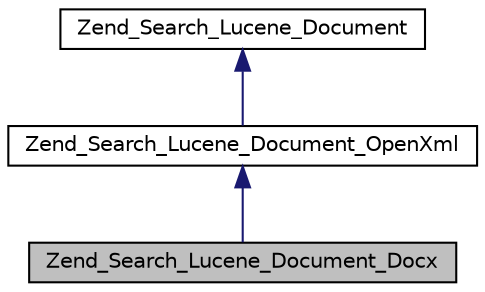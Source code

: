 digraph G
{
  edge [fontname="Helvetica",fontsize="10",labelfontname="Helvetica",labelfontsize="10"];
  node [fontname="Helvetica",fontsize="10",shape=record];
  Node1 [label="Zend_Search_Lucene_Document_Docx",height=0.2,width=0.4,color="black", fillcolor="grey75", style="filled" fontcolor="black"];
  Node2 -> Node1 [dir="back",color="midnightblue",fontsize="10",style="solid",fontname="Helvetica"];
  Node2 [label="Zend_Search_Lucene_Document_OpenXml",height=0.2,width=0.4,color="black", fillcolor="white", style="filled",URL="$class_zend___search___lucene___document___open_xml.html"];
  Node3 -> Node2 [dir="back",color="midnightblue",fontsize="10",style="solid",fontname="Helvetica"];
  Node3 [label="Zend_Search_Lucene_Document",height=0.2,width=0.4,color="black", fillcolor="white", style="filled",URL="$class_zend___search___lucene___document.html"];
}
